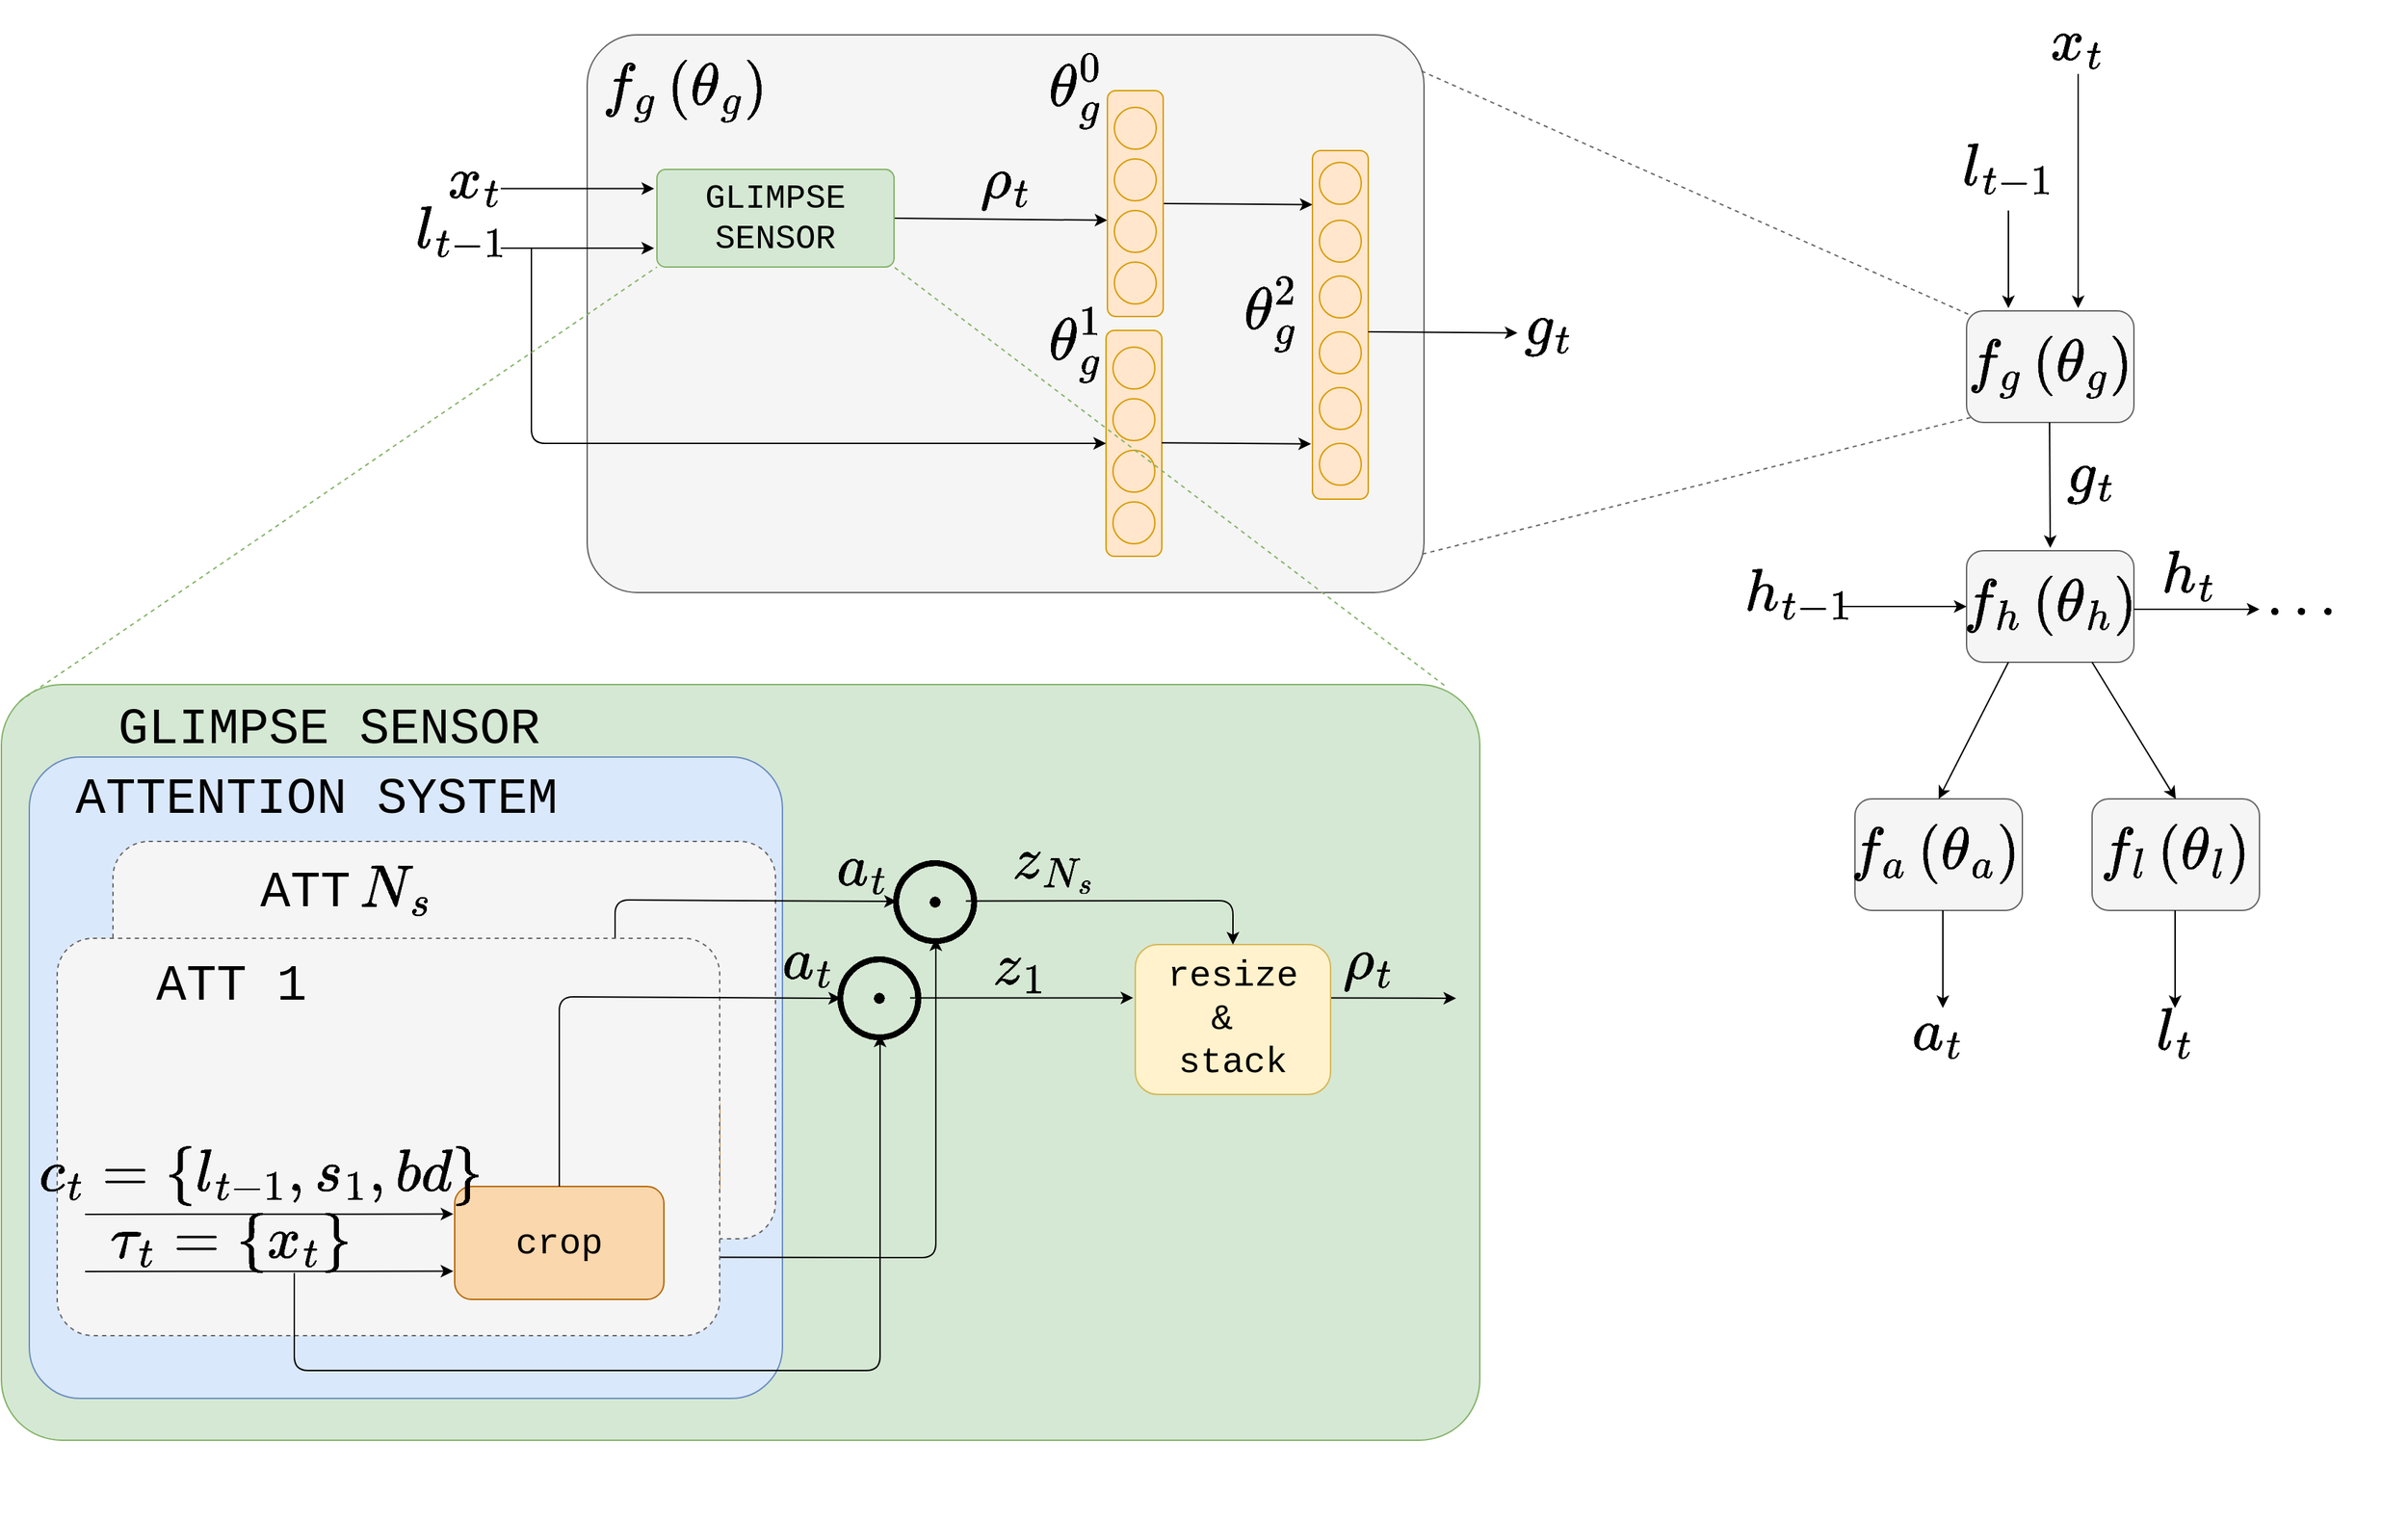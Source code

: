 <mxfile version="12.9.3" type="device"><diagram id="yB6mWf2046ic0s1G5s2D" name="Page-1"><mxGraphModel dx="4357" dy="1943" grid="1" gridSize="10" guides="1" tooltips="1" connect="1" arrows="1" fold="1" page="1" pageScale="1" pageWidth="827" pageHeight="1169" math="1" shadow="0"><root><mxCell id="0"/><mxCell id="1" parent="0"/><mxCell id="CyaO0w8esDgKvzB249lI-1" value="" style="rounded=1;whiteSpace=wrap;html=1;strokeWidth=1;fillColor=#d5e8d4;strokeColor=#82b366;arcSize=8;fontStyle=0" parent="1" vertex="1"><mxGeometry x="-1140" y="638" width="1060" height="542" as="geometry"/></mxCell><mxCell id="Xcyr_0smJ8ZswqhqRSCM-50" value="" style="rounded=1;whiteSpace=wrap;html=1;strokeWidth=1;fillColor=#dae8fc;strokeColor=#6c8ebf;arcSize=8;fontStyle=0" parent="1" vertex="1"><mxGeometry x="-1120" y="690" width="540" height="460" as="geometry"/></mxCell><mxCell id="CyaO0w8esDgKvzB249lI-7" value="" style="rounded=1;whiteSpace=wrap;html=1;strokeWidth=1;dashed=1;fillColor=#f5f5f5;strokeColor=#666666;fontColor=#333333;arcSize=9;fontStyle=0" parent="1" vertex="1"><mxGeometry x="-1060" y="750.5" width="475" height="285" as="geometry"/></mxCell><mxCell id="CyaO0w8esDgKvzB249lI-8" value="&lt;font face=&quot;Courier New&quot; size=&quot;1&quot;&gt;&lt;span style=&quot;font-size: 36px&quot;&gt;ATT&lt;/span&gt;&lt;/font&gt;" style="text;html=1;strokeColor=none;fillColor=none;align=center;verticalAlign=middle;whiteSpace=wrap;rounded=0;fontStyle=0;strokeWidth=1;" parent="1" vertex="1"><mxGeometry x="-942" y="761.5" width="40" height="50" as="geometry"/></mxCell><mxCell id="CyaO0w8esDgKvzB249lI-9" value="&lt;font face=&quot;Courier New&quot; size=&quot;1&quot;&gt;&lt;span style=&quot;font-size: 26px&quot;&gt;crop&lt;/span&gt;&lt;/font&gt;" style="rounded=1;whiteSpace=wrap;html=1;fillColor=#fad7ac;strokeColor=#b46504;strokeWidth=1;fontStyle=0" parent="1" vertex="1"><mxGeometry x="-775" y="928.5" width="150" height="81" as="geometry"/></mxCell><mxCell id="CyaO0w8esDgKvzB249lI-10" value="" style="endArrow=classic;html=1;strokeWidth=1;strokeColor=#000000;fillColor=#e1d5e7;entryX=0;entryY=0.75;entryDx=0;entryDy=0;fontStyle=0" parent="1" edge="1"><mxGeometry width="50" height="50" relative="1" as="geometry"><mxPoint x="-1040" y="989.5" as="sourcePoint"/><mxPoint x="-776" y="989.25" as="targetPoint"/><Array as="points"/></mxGeometry></mxCell><mxCell id="CyaO0w8esDgKvzB249lI-11" value="&lt;font face=&quot;Courier New&quot; style=&quot;font-size: 36px&quot;&gt;&lt;span style=&quot;font-size: 36px&quot;&gt;&lt;sub style=&quot;font-size: 36px&quot;&gt;&lt;span style=&quot;font-size: 36px&quot;&gt;$$\tau_{t} = \left \{ x_{t} \right \}$$&lt;/span&gt;&lt;/sub&gt;&lt;/span&gt;&lt;/font&gt;" style="text;html=1;strokeColor=none;fillColor=none;align=center;verticalAlign=middle;whiteSpace=wrap;rounded=0;fontSize=36;fontStyle=0;strokeWidth=1;" parent="1" vertex="1"><mxGeometry x="-963" y="959" width="55" height="20" as="geometry"/></mxCell><mxCell id="CyaO0w8esDgKvzB249lI-12" value="" style="endArrow=classic;html=1;strokeWidth=1;strokeColor=#000000;fillColor=#e1d5e7;exitX=0.5;exitY=0;exitDx=0;exitDy=0;entryX=0;entryY=0.5;entryDx=0;entryDy=0;fontStyle=0" parent="1" source="CyaO0w8esDgKvzB249lI-9" target="CyaO0w8esDgKvzB249lI-15" edge="1"><mxGeometry width="50" height="50" relative="1" as="geometry"><mxPoint x="-967" y="999.5" as="sourcePoint"/><mxPoint x="-480" y="800.5" as="targetPoint"/><Array as="points"><mxPoint x="-700" y="792.5"/></Array></mxGeometry></mxCell><mxCell id="CyaO0w8esDgKvzB249lI-13" value="" style="endArrow=classic;html=1;strokeWidth=1;strokeColor=#000000;fillColor=#e1d5e7;entryX=0;entryY=0.75;entryDx=0;entryDy=0;fontStyle=0" parent="1" edge="1"><mxGeometry width="50" height="50" relative="1" as="geometry"><mxPoint x="-1040" y="948.5" as="sourcePoint"/><mxPoint x="-776" y="948.25" as="targetPoint"/><Array as="points"/></mxGeometry></mxCell><mxCell id="CyaO0w8esDgKvzB249lI-14" value="&lt;font face=&quot;Courier New&quot; style=&quot;font-size: 36px&quot;&gt;&lt;span style=&quot;font-size: 36px&quot;&gt;&lt;sub style=&quot;font-size: 36px&quot;&gt;&lt;span style=&quot;font-size: 36px&quot;&gt;$$a_{t}$$&lt;/span&gt;&lt;/sub&gt;&lt;/span&gt;&lt;/font&gt;" style="text;html=1;strokeColor=none;fillColor=none;align=center;verticalAlign=middle;whiteSpace=wrap;rounded=0;fontSize=36;fontStyle=0;strokeWidth=1;" parent="1" vertex="1"><mxGeometry x="-550" y="761.5" width="55" height="20" as="geometry"/></mxCell><mxCell id="CyaO0w8esDgKvzB249lI-15" value="&lt;font face=&quot;Courier New&quot;&gt;&lt;sub&gt;&lt;span style=&quot;font-size: 36px&quot;&gt;&lt;span&gt;$$\bigodot$$&lt;/span&gt;&lt;/span&gt;&lt;/sub&gt;&lt;/font&gt;" style="text;html=1;strokeColor=none;fillColor=none;align=center;verticalAlign=middle;whiteSpace=wrap;rounded=0;fontColor=#000000;labelBackgroundColor=none;fontStyle=0;strokeWidth=1;" parent="1" vertex="1"><mxGeometry x="-498" y="783.5" width="55" height="20" as="geometry"/></mxCell><mxCell id="CyaO0w8esDgKvzB249lI-16" value="" style="endArrow=classic;html=1;strokeWidth=1;strokeColor=#000000;fillColor=#e1d5e7;entryX=0.509;entryY=1.825;entryDx=0;entryDy=0;entryPerimeter=0;fontStyle=0" parent="1" target="CyaO0w8esDgKvzB249lI-15" edge="1"><mxGeometry width="50" height="50" relative="1" as="geometry"><mxPoint x="-890" y="988.5" as="sourcePoint"/><mxPoint x="-514" y="818.5" as="targetPoint"/><Array as="points"><mxPoint x="-890" y="1048.5"/><mxPoint x="-470" y="1049"/></Array></mxGeometry></mxCell><mxCell id="CyaO0w8esDgKvzB249lI-18" value="&lt;font face=&quot;Courier New&quot; style=&quot;font-size: 36px&quot;&gt;&lt;span style=&quot;font-size: 36px&quot;&gt;&lt;sub style=&quot;font-size: 36px&quot;&gt;&lt;span style=&quot;font-size: 36px&quot;&gt;$$z_{N_{s}}$$&lt;/span&gt;&lt;/sub&gt;&lt;/span&gt;&lt;/font&gt;" style="text;html=1;strokeColor=none;fillColor=none;align=center;verticalAlign=middle;whiteSpace=wrap;rounded=0;fontSize=36;fontStyle=0;strokeWidth=1;" parent="1" vertex="1"><mxGeometry x="-412" y="757" width="55" height="20" as="geometry"/></mxCell><mxCell id="CyaO0w8esDgKvzB249lI-19" value="&lt;font face=&quot;Courier New&quot; style=&quot;font-size: 36px&quot;&gt;&lt;span style=&quot;font-size: 36px&quot;&gt;&lt;sub style=&quot;font-size: 36px&quot;&gt;&lt;span style=&quot;font-size: 36px&quot;&gt;$$c_{t} = \left \{ l_{t-1}, s_{1}, bd \right \}$$&lt;/span&gt;&lt;/sub&gt;&lt;/span&gt;&lt;/font&gt;" style="text;html=1;strokeColor=none;fillColor=none;align=center;verticalAlign=middle;whiteSpace=wrap;rounded=0;fontSize=36;fontStyle=0;strokeWidth=1;" parent="1" vertex="1"><mxGeometry x="-942" y="911.5" width="55" height="20" as="geometry"/></mxCell><mxCell id="CyaO0w8esDgKvzB249lI-20" value="&lt;font face=&quot;Courier New&quot;&gt;&lt;span style=&quot;font-size: 36px&quot;&gt;&lt;span&gt;$$N_{s}$$&lt;/span&gt;&lt;/span&gt;&lt;/font&gt;" style="text;html=1;strokeColor=none;fillColor=none;align=center;verticalAlign=middle;whiteSpace=wrap;rounded=0;fontStyle=0;strokeWidth=1;" parent="1" vertex="1"><mxGeometry x="-877.5" y="761.5" width="40" height="50" as="geometry"/></mxCell><mxCell id="14AbEHRgEVehhAJeEWv5-1" value="" style="rounded=1;whiteSpace=wrap;html=1;strokeWidth=1;fillColor=#f5f5f5;strokeColor=#666666;fontColor=#333333;fontStyle=0" parent="1" vertex="1"><mxGeometry x="269" y="370" width="120" height="80" as="geometry"/></mxCell><mxCell id="14AbEHRgEVehhAJeEWv5-2" value="&lt;font face=&quot;Courier New&quot;&gt;&lt;span style=&quot;font-size: 36px&quot;&gt;$$f_{g}\left ( \theta_{g} \right )$$&lt;/span&gt;&lt;/font&gt;" style="text;html=1;strokeColor=none;fillColor=none;align=center;verticalAlign=middle;whiteSpace=wrap;rounded=0;fontStyle=0;strokeWidth=1;" parent="1" vertex="1"><mxGeometry x="309" y="400" width="40" height="20" as="geometry"/></mxCell><mxCell id="14AbEHRgEVehhAJeEWv5-3" value="" style="endArrow=classic;html=1;strokeWidth=1;fontStyle=0" parent="1" edge="1"><mxGeometry width="50" height="50" relative="1" as="geometry"><mxPoint x="299" y="298" as="sourcePoint"/><mxPoint x="299" y="368" as="targetPoint"/></mxGeometry></mxCell><mxCell id="14AbEHRgEVehhAJeEWv5-4" value="" style="endArrow=classic;html=1;strokeWidth=1;fontStyle=0" parent="1" edge="1"><mxGeometry width="50" height="50" relative="1" as="geometry"><mxPoint x="349" y="200" as="sourcePoint"/><mxPoint x="349" y="368" as="targetPoint"/></mxGeometry></mxCell><mxCell id="14AbEHRgEVehhAJeEWv5-5" value="&lt;font face=&quot;Courier New&quot;&gt;&lt;span style=&quot;font-size: 36px&quot;&gt;$$l_{t-1}$$&lt;/span&gt;&lt;/font&gt;" style="text;html=1;strokeColor=none;fillColor=none;align=center;verticalAlign=middle;whiteSpace=wrap;rounded=0;fontStyle=0;strokeWidth=1;" parent="1" vertex="1"><mxGeometry x="279" y="260" width="40" height="20" as="geometry"/></mxCell><mxCell id="14AbEHRgEVehhAJeEWv5-6" value="" style="endArrow=classic;html=1;strokeWidth=1;fontStyle=0" parent="1" edge="1"><mxGeometry width="50" height="50" relative="1" as="geometry"><mxPoint x="328.5" y="450" as="sourcePoint"/><mxPoint x="329" y="540" as="targetPoint"/></mxGeometry></mxCell><mxCell id="14AbEHRgEVehhAJeEWv5-7" value="&lt;font face=&quot;Courier New&quot;&gt;&lt;span style=&quot;font-size: 36px&quot;&gt;$$g_{t}$$&lt;/span&gt;&lt;/font&gt;" style="text;html=1;strokeColor=none;fillColor=none;align=center;verticalAlign=middle;whiteSpace=wrap;rounded=0;fontStyle=0;strokeWidth=1;" parent="1" vertex="1"><mxGeometry x="339" y="480" width="40" height="20" as="geometry"/></mxCell><mxCell id="14AbEHRgEVehhAJeEWv5-9" value="" style="rounded=1;whiteSpace=wrap;html=1;strokeWidth=1;fillColor=#f5f5f5;strokeColor=#666666;fontColor=#333333;fontStyle=0" parent="1" vertex="1"><mxGeometry x="269" y="542" width="120" height="80" as="geometry"/></mxCell><mxCell id="14AbEHRgEVehhAJeEWv5-10" value="&lt;font face=&quot;Courier New&quot;&gt;&lt;span style=&quot;font-size: 36px&quot;&gt;$$f_{h}\left ( \theta_{h} \right )$$&lt;/span&gt;&lt;/font&gt;" style="text;html=1;strokeColor=none;fillColor=none;align=center;verticalAlign=middle;whiteSpace=wrap;rounded=0;fontStyle=0;strokeWidth=1;" parent="1" vertex="1"><mxGeometry x="309" y="572" width="40" height="20" as="geometry"/></mxCell><mxCell id="14AbEHRgEVehhAJeEWv5-11" value="&lt;font face=&quot;Courier New&quot;&gt;&lt;span style=&quot;font-size: 36px&quot;&gt;$$h_{t-1}$$&lt;/span&gt;&lt;/font&gt;" style="text;html=1;strokeColor=none;fillColor=none;align=center;verticalAlign=middle;whiteSpace=wrap;rounded=0;fontStyle=0;strokeWidth=1;" parent="1" vertex="1"><mxGeometry x="129" y="565" width="40" height="20" as="geometry"/></mxCell><mxCell id="14AbEHRgEVehhAJeEWv5-12" value="" style="endArrow=classic;html=1;strokeWidth=1;entryX=0;entryY=0.5;entryDx=0;entryDy=0;fontStyle=0" parent="1" target="14AbEHRgEVehhAJeEWv5-9" edge="1"><mxGeometry width="50" height="50" relative="1" as="geometry"><mxPoint x="179" y="582" as="sourcePoint"/><mxPoint x="189" y="655" as="targetPoint"/></mxGeometry></mxCell><mxCell id="14AbEHRgEVehhAJeEWv5-13" value="" style="endArrow=classic;html=1;strokeWidth=1;entryX=0;entryY=0.5;entryDx=0;entryDy=0;fontStyle=0" parent="1" edge="1"><mxGeometry width="50" height="50" relative="1" as="geometry"><mxPoint x="389" y="584" as="sourcePoint"/><mxPoint x="479" y="584" as="targetPoint"/></mxGeometry></mxCell><mxCell id="14AbEHRgEVehhAJeEWv5-14" value="&lt;font face=&quot;Courier New&quot;&gt;&lt;span style=&quot;font-size: 36px&quot;&gt;$$h_{t}$$&lt;/span&gt;&lt;/font&gt;" style="text;html=1;strokeColor=none;fillColor=none;align=center;verticalAlign=middle;whiteSpace=wrap;rounded=0;fontStyle=0;strokeWidth=1;" parent="1" vertex="1"><mxGeometry x="409" y="552" width="40" height="20" as="geometry"/></mxCell><mxCell id="14AbEHRgEVehhAJeEWv5-19" value="" style="rounded=1;whiteSpace=wrap;html=1;strokeWidth=1;fillColor=#f5f5f5;strokeColor=#666666;fontColor=#333333;fontStyle=0" parent="1" vertex="1"><mxGeometry x="189" y="720" width="120" height="80" as="geometry"/></mxCell><mxCell id="14AbEHRgEVehhAJeEWv5-20" value="&lt;font face=&quot;Courier New&quot;&gt;&lt;span style=&quot;font-size: 36px&quot;&gt;$$f_{a}\left ( \theta_{a} \right )$$&lt;/span&gt;&lt;/font&gt;" style="text;html=1;strokeColor=none;fillColor=none;align=center;verticalAlign=middle;whiteSpace=wrap;rounded=0;fontStyle=0;strokeWidth=1;" parent="1" vertex="1"><mxGeometry x="232" y="750" width="30" height="20" as="geometry"/></mxCell><mxCell id="14AbEHRgEVehhAJeEWv5-21" value="" style="rounded=1;whiteSpace=wrap;html=1;strokeWidth=1;fillColor=#f5f5f5;strokeColor=#666666;fontColor=#333333;fontStyle=0" parent="1" vertex="1"><mxGeometry x="359" y="720" width="120" height="80" as="geometry"/></mxCell><mxCell id="14AbEHRgEVehhAJeEWv5-22" value="&lt;font face=&quot;Courier New&quot;&gt;&lt;span style=&quot;font-size: 36px&quot;&gt;$$f_{l}\left ( \theta_{l} \right )$$&lt;/span&gt;&lt;/font&gt;" style="text;html=1;strokeColor=none;fillColor=none;align=center;verticalAlign=middle;whiteSpace=wrap;rounded=0;fontStyle=0;strokeWidth=1;" parent="1" vertex="1"><mxGeometry x="399" y="750" width="40" height="20" as="geometry"/></mxCell><mxCell id="14AbEHRgEVehhAJeEWv5-23" value="" style="endArrow=classic;html=1;strokeWidth=1;fontStyle=0" parent="1" edge="1"><mxGeometry width="50" height="50" relative="1" as="geometry"><mxPoint x="252" y="800" as="sourcePoint"/><mxPoint x="252" y="870" as="targetPoint"/></mxGeometry></mxCell><mxCell id="14AbEHRgEVehhAJeEWv5-24" value="" style="endArrow=classic;html=1;strokeWidth=1;fontStyle=0" parent="1" edge="1"><mxGeometry width="50" height="50" relative="1" as="geometry"><mxPoint x="418.5" y="800" as="sourcePoint"/><mxPoint x="418.5" y="870" as="targetPoint"/></mxGeometry></mxCell><mxCell id="14AbEHRgEVehhAJeEWv5-25" value="&lt;font face=&quot;Courier New&quot;&gt;&lt;span style=&quot;font-size: 36px&quot;&gt;$$a_{t}$$&lt;/span&gt;&lt;/font&gt;" style="text;html=1;strokeColor=none;fillColor=none;align=center;verticalAlign=middle;whiteSpace=wrap;rounded=0;fontStyle=0;strokeWidth=1;" parent="1" vertex="1"><mxGeometry x="229" y="880" width="40" height="20" as="geometry"/></mxCell><mxCell id="14AbEHRgEVehhAJeEWv5-26" value="&lt;font face=&quot;Courier New&quot;&gt;&lt;span style=&quot;font-size: 36px&quot;&gt;$$l_{t}$$&lt;/span&gt;&lt;/font&gt;" style="text;html=1;strokeColor=none;fillColor=none;align=center;verticalAlign=middle;whiteSpace=wrap;rounded=0;fontStyle=0;strokeWidth=1;" parent="1" vertex="1"><mxGeometry x="399" y="880" width="40" height="20" as="geometry"/></mxCell><mxCell id="14AbEHRgEVehhAJeEWv5-27" value="" style="endArrow=classic;html=1;strokeWidth=1;exitX=0.25;exitY=1;exitDx=0;exitDy=0;entryX=0.5;entryY=0;entryDx=0;entryDy=0;fontStyle=0" parent="1" source="14AbEHRgEVehhAJeEWv5-9" target="14AbEHRgEVehhAJeEWv5-19" edge="1"><mxGeometry width="50" height="50" relative="1" as="geometry"><mxPoint x="279" y="650" as="sourcePoint"/><mxPoint x="219" y="680" as="targetPoint"/></mxGeometry></mxCell><mxCell id="14AbEHRgEVehhAJeEWv5-28" value="" style="endArrow=classic;html=1;strokeWidth=1;exitX=0.75;exitY=1;exitDx=0;exitDy=0;entryX=0.5;entryY=0;entryDx=0;entryDy=0;fontStyle=0" parent="1" source="14AbEHRgEVehhAJeEWv5-9" target="14AbEHRgEVehhAJeEWv5-21" edge="1"><mxGeometry width="50" height="50" relative="1" as="geometry"><mxPoint x="309" y="632" as="sourcePoint"/><mxPoint x="429" y="680" as="targetPoint"/></mxGeometry></mxCell><mxCell id="14AbEHRgEVehhAJeEWv5-29" value="&lt;font face=&quot;Courier New&quot;&gt;&lt;span style=&quot;font-size: 36px&quot;&gt;$$x_{t}$$&lt;/span&gt;&lt;/font&gt;" style="text;html=1;strokeColor=none;fillColor=none;align=center;verticalAlign=middle;whiteSpace=wrap;rounded=0;fontStyle=0;strokeWidth=1;" parent="1" vertex="1"><mxGeometry x="329" y="170" width="40" height="20" as="geometry"/></mxCell><mxCell id="14AbEHRgEVehhAJeEWv5-30" value="&lt;font face=&quot;Courier New&quot;&gt;&lt;span style=&quot;font-size: 36px&quot;&gt;$$...$$&lt;/span&gt;&lt;/font&gt;" style="text;html=1;strokeColor=none;fillColor=none;align=center;verticalAlign=middle;whiteSpace=wrap;rounded=0;fontStyle=0;strokeWidth=1;" parent="1" vertex="1"><mxGeometry x="489" y="568" width="40" height="20" as="geometry"/></mxCell><mxCell id="Xcyr_0smJ8ZswqhqRSCM-2" value="" style="rounded=1;whiteSpace=wrap;html=1;strokeWidth=1;fillColor=#f5f5f5;strokeColor=#666666;fontColor=#333333;arcSize=9;fontStyle=0" parent="1" vertex="1"><mxGeometry x="-720" y="172" width="600" height="400" as="geometry"/></mxCell><mxCell id="Xcyr_0smJ8ZswqhqRSCM-3" value="&lt;font face=&quot;Courier New&quot;&gt;&lt;span style=&quot;font-size: 36px&quot;&gt;$$f_{g}\left ( \theta_{g} \right )$$&lt;/span&gt;&lt;/font&gt;" style="text;html=1;strokeColor=none;fillColor=none;align=center;verticalAlign=middle;whiteSpace=wrap;rounded=0;fontStyle=0;strokeWidth=1;" parent="1" vertex="1"><mxGeometry x="-670" y="202" width="40" height="20" as="geometry"/></mxCell><mxCell id="Xcyr_0smJ8ZswqhqRSCM-4" value="" style="endArrow=none;dashed=1;html=1;entryX=0.033;entryY=0.045;entryDx=0;entryDy=0;exitX=0.997;exitY=0.065;exitDx=0;exitDy=0;exitPerimeter=0;entryPerimeter=0;fillColor=#f5f5f5;strokeColor=#666666;strokeWidth=1;fontStyle=0" parent="1" source="Xcyr_0smJ8ZswqhqRSCM-2" target="14AbEHRgEVehhAJeEWv5-1" edge="1"><mxGeometry width="50" height="50" relative="1" as="geometry"><mxPoint x="-100" y="460" as="sourcePoint"/><mxPoint x="-50" y="410" as="targetPoint"/></mxGeometry></mxCell><mxCell id="Xcyr_0smJ8ZswqhqRSCM-5" value="" style="endArrow=none;dashed=1;html=1;exitX=0.998;exitY=0.931;exitDx=0;exitDy=0;exitPerimeter=0;fillColor=#f5f5f5;strokeColor=#666666;strokeWidth=1;entryX=0.04;entryY=0.95;entryDx=0;entryDy=0;entryPerimeter=0;fontStyle=0" parent="1" source="Xcyr_0smJ8ZswqhqRSCM-2" target="14AbEHRgEVehhAJeEWv5-1" edge="1"><mxGeometry width="50" height="50" relative="1" as="geometry"><mxPoint x="-111.8" y="208" as="sourcePoint"/><mxPoint x="163.96" y="383.6" as="targetPoint"/></mxGeometry></mxCell><mxCell id="Xcyr_0smJ8ZswqhqRSCM-8" value="" style="endArrow=classic;html=1;strokeWidth=1;fontStyle=0" parent="1" edge="1"><mxGeometry width="50" height="50" relative="1" as="geometry"><mxPoint x="-782" y="325" as="sourcePoint"/><mxPoint x="-672" y="325" as="targetPoint"/><Array as="points"/></mxGeometry></mxCell><mxCell id="Xcyr_0smJ8ZswqhqRSCM-9" value="" style="endArrow=classic;html=1;strokeWidth=1;entryX=-0.001;entryY=0.574;entryDx=0;entryDy=0;entryPerimeter=0;exitX=1;exitY=0.5;exitDx=0;exitDy=0;fontStyle=0" parent="1" source="Xcyr_0smJ8ZswqhqRSCM-6" target="Xcyr_0smJ8ZswqhqRSCM-11" edge="1"><mxGeometry width="50" height="50" relative="1" as="geometry"><mxPoint x="-460" y="304.76" as="sourcePoint"/><mxPoint x="-390" y="305" as="targetPoint"/></mxGeometry></mxCell><mxCell id="Xcyr_0smJ8ZswqhqRSCM-6" value="&lt;font face=&quot;Courier New&quot;&gt;&lt;span style=&quot;font-size: 24px&quot;&gt;&lt;span&gt;GLIMPSE&lt;br&gt;SENSOR&lt;br&gt;&lt;/span&gt;&lt;/span&gt;&lt;/font&gt;" style="rounded=1;whiteSpace=wrap;html=1;strokeWidth=1;fillColor=#d5e8d4;strokeColor=#82b366;arcSize=9;fontStyle=0" parent="1" vertex="1"><mxGeometry x="-670" y="268.52" width="170" height="70" as="geometry"/></mxCell><mxCell id="Xcyr_0smJ8ZswqhqRSCM-26" value="" style="rounded=1;whiteSpace=wrap;html=1;fillColor=#ffe6cc;strokeColor=#d79b00;fontStyle=0;strokeWidth=1;" parent="1" vertex="1"><mxGeometry x="-200" y="255" width="40" height="250" as="geometry"/></mxCell><mxCell id="Xcyr_0smJ8ZswqhqRSCM-27" value="" style="ellipse;whiteSpace=wrap;html=1;aspect=fixed;fillColor=#ffe6cc;strokeColor=#d79b00;fontStyle=0;strokeWidth=1;" parent="1" vertex="1"><mxGeometry x="-195" y="263.519" width="30" height="30" as="geometry"/></mxCell><mxCell id="Xcyr_0smJ8ZswqhqRSCM-28" value="" style="ellipse;whiteSpace=wrap;html=1;aspect=fixed;fillColor=#ffe6cc;strokeColor=#d79b00;fontStyle=0;strokeWidth=1;" parent="1" vertex="1"><mxGeometry x="-195" y="304.997" width="30" height="30" as="geometry"/></mxCell><mxCell id="Xcyr_0smJ8ZswqhqRSCM-29" value="" style="ellipse;whiteSpace=wrap;html=1;aspect=fixed;fillColor=#ffe6cc;strokeColor=#d79b00;fontStyle=0;strokeWidth=1;" parent="1" vertex="1"><mxGeometry x="-195" y="344.996" width="30" height="30" as="geometry"/></mxCell><mxCell id="Xcyr_0smJ8ZswqhqRSCM-30" value="" style="ellipse;whiteSpace=wrap;html=1;aspect=fixed;fillColor=#ffe6cc;strokeColor=#d79b00;fontStyle=0;strokeWidth=1;" parent="1" vertex="1"><mxGeometry x="-195" y="385.005" width="30" height="30" as="geometry"/></mxCell><mxCell id="Xcyr_0smJ8ZswqhqRSCM-33" value="" style="ellipse;whiteSpace=wrap;html=1;aspect=fixed;fillColor=#ffe6cc;strokeColor=#d79b00;fontStyle=0;strokeWidth=1;" parent="1" vertex="1"><mxGeometry x="-195" y="425.005" width="30" height="30" as="geometry"/></mxCell><mxCell id="Xcyr_0smJ8ZswqhqRSCM-34" value="" style="ellipse;whiteSpace=wrap;html=1;aspect=fixed;fillColor=#ffe6cc;strokeColor=#d79b00;fontStyle=0;strokeWidth=1;" parent="1" vertex="1"><mxGeometry x="-195" y="465.005" width="30" height="30" as="geometry"/></mxCell><mxCell id="Xcyr_0smJ8ZswqhqRSCM-35" value="" style="endArrow=classic;html=1;strokeWidth=1;entryX=-0.001;entryY=0.574;entryDx=0;entryDy=0;entryPerimeter=0;exitX=1;exitY=0.5;exitDx=0;exitDy=0;fontStyle=0" parent="1" source="Xcyr_0smJ8ZswqhqRSCM-11" edge="1"><mxGeometry width="50" height="50" relative="1" as="geometry"><mxPoint x="-312.96" y="293.52" as="sourcePoint"/><mxPoint x="-200.0" y="293.748" as="targetPoint"/></mxGeometry></mxCell><mxCell id="Xcyr_0smJ8ZswqhqRSCM-18" value="" style="group;fontStyle=0;strokeWidth=1;" parent="1" vertex="1" connectable="0"><mxGeometry x="-347" y="212" width="40" height="162" as="geometry"/></mxCell><mxCell id="Xcyr_0smJ8ZswqhqRSCM-11" value="" style="rounded=1;whiteSpace=wrap;html=1;fillColor=#ffe6cc;strokeColor=#d79b00;fontStyle=0;strokeWidth=1;" parent="Xcyr_0smJ8ZswqhqRSCM-18" vertex="1"><mxGeometry width="40" height="162" as="geometry"/></mxCell><mxCell id="Xcyr_0smJ8ZswqhqRSCM-14" value="" style="ellipse;whiteSpace=wrap;html=1;aspect=fixed;fillColor=#ffe6cc;strokeColor=#d79b00;fontStyle=0;strokeWidth=1;" parent="Xcyr_0smJ8ZswqhqRSCM-18" vertex="1"><mxGeometry x="5" y="12" width="30" height="30" as="geometry"/></mxCell><mxCell id="Xcyr_0smJ8ZswqhqRSCM-15" value="" style="ellipse;whiteSpace=wrap;html=1;aspect=fixed;fillColor=#ffe6cc;strokeColor=#d79b00;fontStyle=0;strokeWidth=1;" parent="Xcyr_0smJ8ZswqhqRSCM-18" vertex="1"><mxGeometry x="5" y="49" width="30" height="30" as="geometry"/></mxCell><mxCell id="Xcyr_0smJ8ZswqhqRSCM-16" value="" style="ellipse;whiteSpace=wrap;html=1;aspect=fixed;fillColor=#ffe6cc;strokeColor=#d79b00;fontStyle=0;strokeWidth=1;" parent="Xcyr_0smJ8ZswqhqRSCM-18" vertex="1"><mxGeometry x="5" y="86" width="30" height="30" as="geometry"/></mxCell><mxCell id="Xcyr_0smJ8ZswqhqRSCM-17" value="" style="ellipse;whiteSpace=wrap;html=1;aspect=fixed;fillColor=#ffe6cc;strokeColor=#d79b00;fontStyle=0;strokeWidth=1;" parent="Xcyr_0smJ8ZswqhqRSCM-18" vertex="1"><mxGeometry x="5" y="123" width="30" height="30" as="geometry"/></mxCell><mxCell id="Xcyr_0smJ8ZswqhqRSCM-19" value="" style="group;fontStyle=0;strokeWidth=1;" parent="1" vertex="1" connectable="0"><mxGeometry x="-348" y="384" width="40" height="162" as="geometry"/></mxCell><mxCell id="Xcyr_0smJ8ZswqhqRSCM-20" value="" style="rounded=1;whiteSpace=wrap;html=1;fillColor=#ffe6cc;strokeColor=#d79b00;fontStyle=0;strokeWidth=1;" parent="Xcyr_0smJ8ZswqhqRSCM-19" vertex="1"><mxGeometry width="40" height="162" as="geometry"/></mxCell><mxCell id="Xcyr_0smJ8ZswqhqRSCM-21" value="" style="ellipse;whiteSpace=wrap;html=1;aspect=fixed;fillColor=#ffe6cc;strokeColor=#d79b00;fontStyle=0;strokeWidth=1;" parent="Xcyr_0smJ8ZswqhqRSCM-19" vertex="1"><mxGeometry x="5" y="12" width="30" height="30" as="geometry"/></mxCell><mxCell id="Xcyr_0smJ8ZswqhqRSCM-22" value="" style="ellipse;whiteSpace=wrap;html=1;aspect=fixed;fillColor=#ffe6cc;strokeColor=#d79b00;fontStyle=0;strokeWidth=1;" parent="Xcyr_0smJ8ZswqhqRSCM-19" vertex="1"><mxGeometry x="5" y="49" width="30" height="30" as="geometry"/></mxCell><mxCell id="Xcyr_0smJ8ZswqhqRSCM-23" value="" style="ellipse;whiteSpace=wrap;html=1;aspect=fixed;fillColor=#ffe6cc;strokeColor=#d79b00;fontStyle=0;strokeWidth=1;" parent="Xcyr_0smJ8ZswqhqRSCM-19" vertex="1"><mxGeometry x="5" y="86" width="30" height="30" as="geometry"/></mxCell><mxCell id="Xcyr_0smJ8ZswqhqRSCM-24" value="" style="ellipse;whiteSpace=wrap;html=1;aspect=fixed;fillColor=#ffe6cc;strokeColor=#d79b00;fontStyle=0;strokeWidth=1;" parent="Xcyr_0smJ8ZswqhqRSCM-19" vertex="1"><mxGeometry x="5" y="123" width="30" height="30" as="geometry"/></mxCell><mxCell id="Xcyr_0smJ8ZswqhqRSCM-37" value="" style="endArrow=classic;html=1;strokeWidth=1;entryX=-0.001;entryY=0.574;entryDx=0;entryDy=0;entryPerimeter=0;exitX=1;exitY=0.5;exitDx=0;exitDy=0;fontStyle=0" parent="1" edge="1"><mxGeometry width="50" height="50" relative="1" as="geometry"><mxPoint x="-308" y="464.63" as="sourcePoint"/><mxPoint x="-201" y="465.378" as="targetPoint"/></mxGeometry></mxCell><mxCell id="Xcyr_0smJ8ZswqhqRSCM-38" value="" style="endArrow=classic;html=1;strokeWidth=1;entryX=-0.001;entryY=0.574;entryDx=0;entryDy=0;entryPerimeter=0;exitX=1;exitY=0.5;exitDx=0;exitDy=0;fontStyle=0" parent="1" edge="1"><mxGeometry width="50" height="50" relative="1" as="geometry"><mxPoint x="-160" y="385" as="sourcePoint"/><mxPoint x="-53" y="385.748" as="targetPoint"/></mxGeometry></mxCell><mxCell id="Xcyr_0smJ8ZswqhqRSCM-39" value="" style="endArrow=classic;html=1;strokeWidth=1;entryX=0;entryY=0.5;entryDx=0;entryDy=0;fontStyle=0" parent="1" target="Xcyr_0smJ8ZswqhqRSCM-20" edge="1"><mxGeometry width="50" height="50" relative="1" as="geometry"><mxPoint x="-760" y="325" as="sourcePoint"/><mxPoint x="-348" y="460.0" as="targetPoint"/><Array as="points"><mxPoint x="-760" y="465"/></Array></mxGeometry></mxCell><mxCell id="Xcyr_0smJ8ZswqhqRSCM-40" value="&lt;font face=&quot;Courier New&quot;&gt;&lt;span style=&quot;font-size: 36px&quot;&gt;$$l_{t-1}$$&lt;/span&gt;&lt;/font&gt;" style="text;html=1;strokeColor=none;fillColor=none;align=center;verticalAlign=middle;whiteSpace=wrap;rounded=0;fontStyle=0;strokeWidth=1;" parent="1" vertex="1"><mxGeometry x="-830" y="305" width="40" height="20" as="geometry"/></mxCell><mxCell id="Xcyr_0smJ8ZswqhqRSCM-41" value="&lt;font face=&quot;Courier New&quot;&gt;&lt;span style=&quot;font-size: 36px&quot;&gt;$$x_{t}$$&lt;/span&gt;&lt;/font&gt;" style="text;html=1;strokeColor=none;fillColor=none;align=center;verticalAlign=middle;whiteSpace=wrap;rounded=0;fontStyle=0;strokeWidth=1;" parent="1" vertex="1"><mxGeometry x="-820" y="268.52" width="40" height="20" as="geometry"/></mxCell><mxCell id="Xcyr_0smJ8ZswqhqRSCM-42" value="&lt;font face=&quot;Courier New&quot; style=&quot;font-size: 36px&quot;&gt;$$\rho_{t}$$&lt;/font&gt;" style="text;html=1;strokeColor=none;fillColor=none;align=center;verticalAlign=middle;whiteSpace=wrap;rounded=0;fontStyle=0;strokeWidth=1;" parent="1" vertex="1"><mxGeometry x="-440" y="268.52" width="40" height="20" as="geometry"/></mxCell><mxCell id="Xcyr_0smJ8ZswqhqRSCM-45" value="" style="endArrow=classic;html=1;strokeWidth=1;fontStyle=0" parent="1" edge="1"><mxGeometry width="50" height="50" relative="1" as="geometry"><mxPoint x="-782" y="282.28" as="sourcePoint"/><mxPoint x="-672" y="282.28" as="targetPoint"/><Array as="points"/></mxGeometry></mxCell><mxCell id="Xcyr_0smJ8ZswqhqRSCM-46" value="&lt;font face=&quot;Courier New&quot;&gt;&lt;span style=&quot;font-size: 36px&quot;&gt;$$\theta_{g}^{0}$$&lt;/span&gt;&lt;/font&gt;" style="text;html=1;strokeColor=none;fillColor=none;align=center;verticalAlign=middle;whiteSpace=wrap;rounded=0;fontStyle=0;strokeWidth=1;" parent="1" vertex="1"><mxGeometry x="-390" y="202" width="40" height="20" as="geometry"/></mxCell><mxCell id="Xcyr_0smJ8ZswqhqRSCM-47" value="&lt;font face=&quot;Courier New&quot;&gt;&lt;span style=&quot;font-size: 36px&quot;&gt;$$\theta_{g}^{1}$$&lt;/span&gt;&lt;/font&gt;" style="text;html=1;strokeColor=none;fillColor=none;align=center;verticalAlign=middle;whiteSpace=wrap;rounded=0;fontStyle=0;strokeWidth=1;" parent="1" vertex="1"><mxGeometry x="-390" y="384" width="40" height="20" as="geometry"/></mxCell><mxCell id="Xcyr_0smJ8ZswqhqRSCM-48" value="&lt;font face=&quot;Courier New&quot;&gt;&lt;span style=&quot;font-size: 36px&quot;&gt;$$\theta_{g}^{2}$$&lt;/span&gt;&lt;/font&gt;" style="text;html=1;strokeColor=none;fillColor=none;align=center;verticalAlign=middle;whiteSpace=wrap;rounded=0;fontStyle=0;strokeWidth=1;" parent="1" vertex="1"><mxGeometry x="-250" y="362" width="40" height="20" as="geometry"/></mxCell><mxCell id="Xcyr_0smJ8ZswqhqRSCM-49" value="&lt;font face=&quot;Courier New&quot;&gt;&lt;span style=&quot;font-size: 36px&quot;&gt;$$g_{t}$$&lt;/span&gt;&lt;/font&gt;" style="text;html=1;strokeColor=none;fillColor=none;align=center;verticalAlign=middle;whiteSpace=wrap;rounded=0;fontStyle=0;strokeWidth=1;" parent="1" vertex="1"><mxGeometry x="-50" y="374" width="40" height="20" as="geometry"/></mxCell><mxCell id="Xcyr_0smJ8ZswqhqRSCM-64" value="&lt;font face=&quot;Courier New&quot;&gt;&lt;span style=&quot;font-size: 36px&quot;&gt;&lt;span&gt;GLIMPSE SENSOR&lt;/span&gt;&lt;/span&gt;&lt;/font&gt;" style="text;html=1;strokeColor=none;fillColor=none;align=center;verticalAlign=middle;whiteSpace=wrap;rounded=0;fontStyle=0;strokeWidth=1;" parent="1" vertex="1"><mxGeometry x="-1090" y="660" width="370" height="20" as="geometry"/></mxCell><mxCell id="Xcyr_0smJ8ZswqhqRSCM-65" value="" style="endArrow=none;dashed=1;html=1;strokeWidth=1;entryX=0;entryY=1;entryDx=0;entryDy=0;fillColor=#d5e8d4;strokeColor=#82b366;fontStyle=0" parent="1" target="Xcyr_0smJ8ZswqhqRSCM-6" edge="1"><mxGeometry width="50" height="50" relative="1" as="geometry"><mxPoint x="-1127" y="650" as="sourcePoint"/><mxPoint x="220" y="500" as="targetPoint"/></mxGeometry></mxCell><mxCell id="Xcyr_0smJ8ZswqhqRSCM-66" value="" style="endArrow=none;dashed=1;html=1;strokeWidth=1;exitX=0.976;exitY=0.001;exitDx=0;exitDy=0;exitPerimeter=0;entryX=1;entryY=1;entryDx=0;entryDy=0;fillColor=#d5e8d4;strokeColor=#82b366;fontStyle=0" parent="1" source="CyaO0w8esDgKvzB249lI-1" target="Xcyr_0smJ8ZswqhqRSCM-6" edge="1"><mxGeometry width="50" height="50" relative="1" as="geometry"><mxPoint x="-867.6" y="689.53" as="sourcePoint"/><mxPoint x="-660.0" y="348.52" as="targetPoint"/></mxGeometry></mxCell><mxCell id="Xcyr_0smJ8ZswqhqRSCM-82" value="" style="endArrow=classic;html=1;strokeWidth=1;strokeColor=#000000;fillColor=#e1d5e7;fontStyle=0" parent="1" edge="1"><mxGeometry width="50" height="50" relative="1" as="geometry"><mxPoint x="-187" y="862.71" as="sourcePoint"/><mxPoint x="-97" y="863" as="targetPoint"/><Array as="points"/></mxGeometry></mxCell><mxCell id="Xcyr_0smJ8ZswqhqRSCM-85" value="&lt;font face=&quot;Courier New&quot; style=&quot;font-size: 36px&quot;&gt;$$\rho_{t}$$&lt;/font&gt;" style="text;html=1;strokeColor=none;fillColor=none;align=center;verticalAlign=middle;whiteSpace=wrap;rounded=0;fontStyle=0;strokeWidth=1;" parent="1" vertex="1"><mxGeometry x="-180" y="829" width="40" height="20" as="geometry"/></mxCell><mxCell id="CyaO0w8esDgKvzB249lI-3" value="&lt;font face=&quot;Courier New&quot;&gt;&lt;span style=&quot;font-size: 36px&quot;&gt;&lt;span&gt;ATTENTION SYSTEM&lt;/span&gt;&lt;/span&gt;&lt;/font&gt;" style="text;html=1;strokeColor=none;fillColor=none;align=center;verticalAlign=middle;whiteSpace=wrap;rounded=0;fontStyle=0;strokeWidth=1;" parent="1" vertex="1"><mxGeometry x="-1099.5" y="710" width="370" height="20" as="geometry"/></mxCell><mxCell id="CyaO0w8esDgKvzB249lI-4" value="&lt;font face=&quot;Courier New&quot;&gt;&lt;span style=&quot;font-size: 26px&quot;&gt;&lt;span&gt;resize&lt;br&gt;&amp;amp;&amp;nbsp;&lt;br&gt;stack&lt;br&gt;&lt;/span&gt;&lt;/span&gt;&lt;/font&gt;" style="rounded=1;whiteSpace=wrap;html=1;fillColor=#fff2cc;strokeColor=#d6b656;strokeWidth=1;fontStyle=0" parent="1" vertex="1"><mxGeometry x="-327" y="824.5" width="140" height="107.5" as="geometry"/></mxCell><mxCell id="Xcyr_0smJ8ZswqhqRSCM-52" value="" style="rounded=1;whiteSpace=wrap;html=1;strokeWidth=1;dashed=1;fillColor=#f5f5f5;strokeColor=#666666;fontColor=#333333;arcSize=9;fontStyle=0" parent="1" vertex="1"><mxGeometry x="-1100" y="820" width="475" height="285" as="geometry"/></mxCell><mxCell id="Xcyr_0smJ8ZswqhqRSCM-53" value="&lt;font face=&quot;Courier New&quot; size=&quot;1&quot;&gt;&lt;span style=&quot;font-size: 36px&quot;&gt;ATT 1&lt;/span&gt;&lt;/font&gt;" style="text;html=1;strokeColor=none;fillColor=none;align=center;verticalAlign=middle;whiteSpace=wrap;rounded=0;fontStyle=0;strokeWidth=1;" parent="1" vertex="1"><mxGeometry x="-1034.5" y="829" width="118" height="50" as="geometry"/></mxCell><mxCell id="Xcyr_0smJ8ZswqhqRSCM-54" value="&lt;font face=&quot;Courier New&quot; size=&quot;1&quot;&gt;&lt;span style=&quot;font-size: 26px&quot;&gt;crop&lt;/span&gt;&lt;/font&gt;" style="rounded=1;whiteSpace=wrap;html=1;fillColor=#fad7ac;strokeColor=#b46504;strokeWidth=1;fontStyle=0" parent="1" vertex="1"><mxGeometry x="-815" y="998" width="150" height="81" as="geometry"/></mxCell><mxCell id="Xcyr_0smJ8ZswqhqRSCM-56" value="" style="endArrow=classic;html=1;strokeWidth=1;strokeColor=#000000;fillColor=#e1d5e7;entryX=0;entryY=0.75;entryDx=0;entryDy=0;fontStyle=0" parent="1" edge="1"><mxGeometry width="50" height="50" relative="1" as="geometry"><mxPoint x="-1080" y="1059" as="sourcePoint"/><mxPoint x="-816" y="1058.75" as="targetPoint"/><Array as="points"/></mxGeometry></mxCell><mxCell id="Xcyr_0smJ8ZswqhqRSCM-58" value="&lt;font face=&quot;Courier New&quot; style=&quot;font-size: 36px&quot;&gt;&lt;span style=&quot;font-size: 36px&quot;&gt;&lt;sub style=&quot;font-size: 36px&quot;&gt;&lt;span style=&quot;font-size: 36px&quot;&gt;$$\tau_{t} = \left \{ x_{t} \right \}$$&lt;/span&gt;&lt;/sub&gt;&lt;/span&gt;&lt;/font&gt;" style="text;html=1;strokeColor=none;fillColor=none;align=center;verticalAlign=middle;whiteSpace=wrap;rounded=0;fontSize=36;fontStyle=0;strokeWidth=1;" parent="1" vertex="1"><mxGeometry x="-1003" y="1028.5" width="55" height="20" as="geometry"/></mxCell><mxCell id="Xcyr_0smJ8ZswqhqRSCM-59" value="" style="endArrow=classic;html=1;strokeWidth=1;strokeColor=#000000;fillColor=#e1d5e7;exitX=0.5;exitY=0;exitDx=0;exitDy=0;entryX=0;entryY=0.5;entryDx=0;entryDy=0;fontStyle=0" parent="1" source="Xcyr_0smJ8ZswqhqRSCM-54" target="Xcyr_0smJ8ZswqhqRSCM-68" edge="1"><mxGeometry width="50" height="50" relative="1" as="geometry"><mxPoint x="-1007" y="1069" as="sourcePoint"/><mxPoint x="-520" y="870" as="targetPoint"/><Array as="points"><mxPoint x="-740" y="862"/></Array></mxGeometry></mxCell><mxCell id="Xcyr_0smJ8ZswqhqRSCM-61" value="" style="endArrow=classic;html=1;strokeWidth=1;strokeColor=#000000;fillColor=#e1d5e7;entryX=0;entryY=0.75;entryDx=0;entryDy=0;fontStyle=0" parent="1" edge="1"><mxGeometry width="50" height="50" relative="1" as="geometry"><mxPoint x="-1080" y="1018" as="sourcePoint"/><mxPoint x="-816" y="1017.75" as="targetPoint"/><Array as="points"/></mxGeometry></mxCell><mxCell id="Xcyr_0smJ8ZswqhqRSCM-67" value="&lt;font face=&quot;Courier New&quot; style=&quot;font-size: 36px&quot;&gt;&lt;span style=&quot;font-size: 36px&quot;&gt;&lt;sub style=&quot;font-size: 36px&quot;&gt;&lt;span style=&quot;font-size: 36px&quot;&gt;$$a_{t}$$&lt;/span&gt;&lt;/sub&gt;&lt;/span&gt;&lt;/font&gt;" style="text;html=1;strokeColor=none;fillColor=none;align=center;verticalAlign=middle;whiteSpace=wrap;rounded=0;fontSize=36;fontStyle=0;strokeWidth=1;" parent="1" vertex="1"><mxGeometry x="-589" y="829" width="55" height="20" as="geometry"/></mxCell><mxCell id="Xcyr_0smJ8ZswqhqRSCM-68" value="&lt;font face=&quot;Courier New&quot;&gt;&lt;sub&gt;&lt;span style=&quot;font-size: 36px&quot;&gt;&lt;span&gt;$$\bigodot$$&lt;/span&gt;&lt;/span&gt;&lt;/sub&gt;&lt;/font&gt;" style="text;html=1;strokeColor=none;fillColor=none;align=center;verticalAlign=middle;whiteSpace=wrap;rounded=0;fontColor=#000000;labelBackgroundColor=none;fontStyle=0;strokeWidth=1;" parent="1" vertex="1"><mxGeometry x="-538" y="853" width="55" height="20" as="geometry"/></mxCell><mxCell id="Xcyr_0smJ8ZswqhqRSCM-69" value="" style="endArrow=classic;html=1;strokeWidth=1;strokeColor=#000000;fillColor=#e1d5e7;fontStyle=0" parent="1" edge="1"><mxGeometry width="50" height="50" relative="1" as="geometry"><mxPoint x="-930" y="1060" as="sourcePoint"/><mxPoint x="-510" y="889" as="targetPoint"/><Array as="points"><mxPoint x="-930" y="1130"/><mxPoint x="-510" y="1130"/></Array></mxGeometry></mxCell><mxCell id="Xcyr_0smJ8ZswqhqRSCM-77" value="" style="endArrow=classic;html=1;strokeWidth=1;strokeColor=#000000;fillColor=#e1d5e7;fontStyle=0" parent="1" edge="1"><mxGeometry width="50" height="50" relative="1" as="geometry"><mxPoint x="-488.5" y="862.71" as="sourcePoint"/><mxPoint x="-328.5" y="862.71" as="targetPoint"/><Array as="points"/></mxGeometry></mxCell><mxCell id="Xcyr_0smJ8ZswqhqRSCM-78" value="&lt;font face=&quot;Courier New&quot; style=&quot;font-size: 36px&quot;&gt;&lt;span style=&quot;font-size: 36px&quot;&gt;&lt;sub style=&quot;font-size: 36px&quot;&gt;&lt;span style=&quot;font-size: 36px&quot;&gt;$$z_{1}$$&lt;/span&gt;&lt;/sub&gt;&lt;/span&gt;&lt;/font&gt;" style="text;html=1;strokeColor=none;fillColor=none;align=center;verticalAlign=middle;whiteSpace=wrap;rounded=0;fontSize=36;fontStyle=0;strokeWidth=1;" parent="1" vertex="1"><mxGeometry x="-437" y="833" width="55" height="20" as="geometry"/></mxCell><mxCell id="Xcyr_0smJ8ZswqhqRSCM-87" value="&lt;font face=&quot;Courier New&quot; style=&quot;font-size: 36px&quot;&gt;&lt;span style=&quot;font-size: 36px&quot;&gt;&lt;sub style=&quot;font-size: 36px&quot;&gt;&lt;span style=&quot;font-size: 36px&quot;&gt;$$c_{t} = \left \{ l_{t-1}, s_{1}, bd \right \}$$&lt;/span&gt;&lt;/sub&gt;&lt;/span&gt;&lt;/font&gt;" style="text;html=1;strokeColor=none;fillColor=none;align=center;verticalAlign=middle;whiteSpace=wrap;rounded=0;fontSize=36;fontStyle=0;strokeWidth=1;" parent="1" vertex="1"><mxGeometry x="-982" y="981" width="55" height="20" as="geometry"/></mxCell><mxCell id="CyaO0w8esDgKvzB249lI-17" value="" style="endArrow=classic;html=1;strokeWidth=1;strokeColor=#000000;fillColor=#e1d5e7;entryX=0.5;entryY=0;entryDx=0;entryDy=0;fontStyle=0" parent="1" target="CyaO0w8esDgKvzB249lI-4" edge="1"><mxGeometry width="50" height="50" relative="1" as="geometry"><mxPoint x="-448.5" y="793.21" as="sourcePoint"/><mxPoint x="-288.5" y="793.21" as="targetPoint"/><Array as="points"><mxPoint x="-257" y="793"/></Array></mxGeometry></mxCell></root></mxGraphModel></diagram></mxfile>